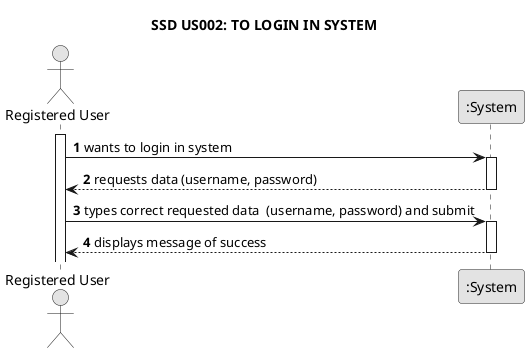 @startuml
skinparam monochrome true
skinparam packageStyle rectangle
skinparam shadowing false


title SSD US002: TO LOGIN IN SYSTEM

autonumber

actor "Registered User" as User
participant ":System" as System

activate User

    User -> System : wants to login in system
    activate System

        System --> User : requests data (username, password)
    deactivate System

    User -> System : types correct requested data  (username, password) and submit
    activate System

        System --> User : displays message of success
    deactivate System

@enduml